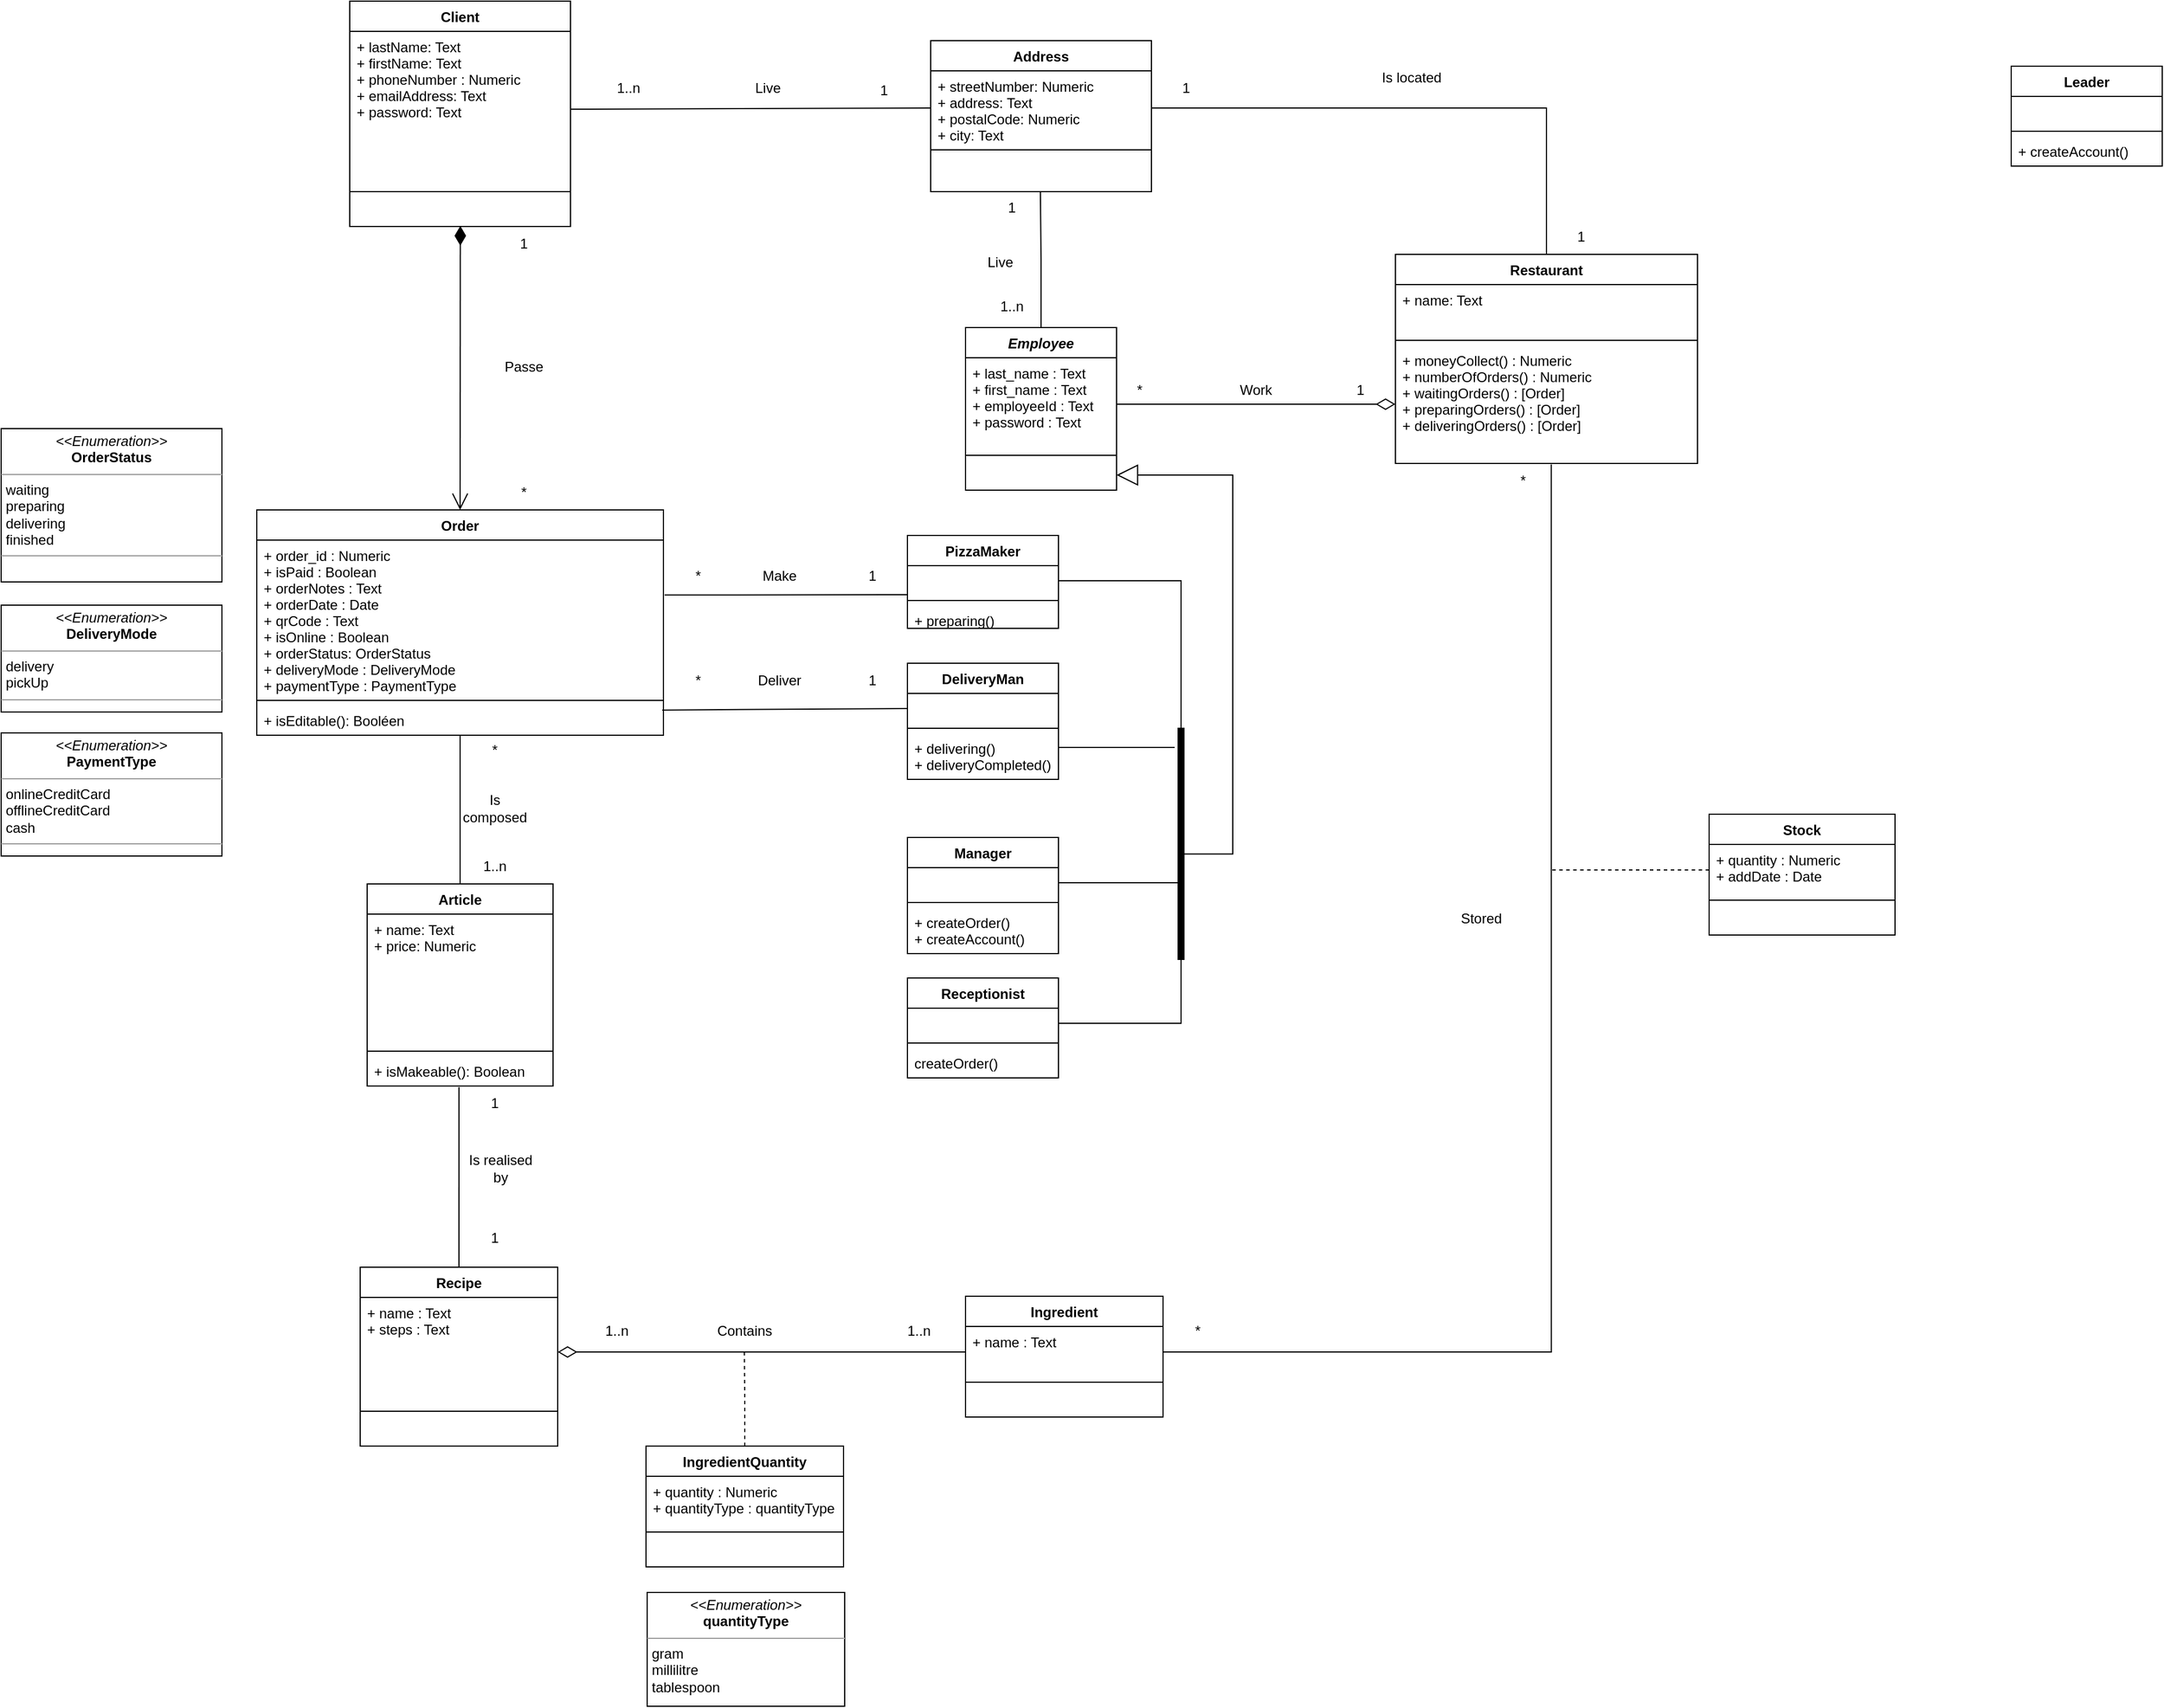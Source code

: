 <mxfile version="20.0.1" type="device"><diagram id="C5RBs43oDa-KdzZeNtuy" name="Page-1"><mxGraphModel dx="2581" dy="836" grid="1" gridSize="10" guides="1" tooltips="1" connect="1" arrows="1" fold="1" page="1" pageScale="1" pageWidth="827" pageHeight="1169" math="0" shadow="0"><root><mxCell id="WIyWlLk6GJQsqaUBKTNV-0"/><mxCell id="WIyWlLk6GJQsqaUBKTNV-1" parent="WIyWlLk6GJQsqaUBKTNV-0"/><mxCell id="L6HkiHna0SKkY1BJr_QO-4" value="Client" style="swimlane;fontStyle=1;align=center;verticalAlign=top;childLayout=stackLayout;horizontal=1;startSize=26;horizontalStack=0;resizeParent=1;resizeParentMax=0;resizeLast=0;collapsible=1;marginBottom=0;" parent="WIyWlLk6GJQsqaUBKTNV-1" vertex="1"><mxGeometry x="-500" y="60" width="190" height="194" as="geometry"/></mxCell><mxCell id="L6HkiHna0SKkY1BJr_QO-5" value="+ lastName: Text&#10;+ firstName: Text&#10;+ phoneNumber : Numeric&#10;+ emailAddress: Text&#10;+ password: Text" style="text;strokeColor=none;fillColor=none;align=left;verticalAlign=top;spacingLeft=4;spacingRight=4;overflow=hidden;rotatable=0;points=[[0,0.5],[1,0.5]];portConstraint=eastwest;" parent="L6HkiHna0SKkY1BJr_QO-4" vertex="1"><mxGeometry y="26" width="190" height="134" as="geometry"/></mxCell><mxCell id="L6HkiHna0SKkY1BJr_QO-6" value="" style="line;strokeWidth=1;fillColor=none;align=left;verticalAlign=middle;spacingTop=-1;spacingLeft=3;spacingRight=3;rotatable=0;labelPosition=right;points=[];portConstraint=eastwest;" parent="L6HkiHna0SKkY1BJr_QO-4" vertex="1"><mxGeometry y="160" width="190" height="8" as="geometry"/></mxCell><mxCell id="L6HkiHna0SKkY1BJr_QO-7" value=" " style="text;strokeColor=none;fillColor=none;align=left;verticalAlign=top;spacingLeft=4;spacingRight=4;overflow=hidden;rotatable=0;points=[[0,0.5],[1,0.5]];portConstraint=eastwest;" parent="L6HkiHna0SKkY1BJr_QO-4" vertex="1"><mxGeometry y="168" width="190" height="26" as="geometry"/></mxCell><mxCell id="wjiaZ6hYXHKAFtMjPRDa-133" style="edgeStyle=orthogonalEdgeStyle;rounded=0;jumpSize=6;orthogonalLoop=1;jettySize=auto;html=1;exitX=0.5;exitY=0;exitDx=0;exitDy=0;entryX=0.497;entryY=0.994;entryDx=0;entryDy=0;entryPerimeter=0;endArrow=none;endFill=0;strokeWidth=1;" parent="WIyWlLk6GJQsqaUBKTNV-1" source="L6HkiHna0SKkY1BJr_QO-8" target="wjiaZ6hYXHKAFtMjPRDa-19" edge="1"><mxGeometry relative="1" as="geometry"/></mxCell><mxCell id="L6HkiHna0SKkY1BJr_QO-8" value="Employee" style="swimlane;fontStyle=3;align=center;verticalAlign=top;childLayout=stackLayout;horizontal=1;startSize=26;horizontalStack=0;resizeParent=1;resizeParentMax=0;resizeLast=0;collapsible=1;marginBottom=0;" parent="WIyWlLk6GJQsqaUBKTNV-1" vertex="1"><mxGeometry x="30" y="341" width="130" height="140" as="geometry"><mxRectangle x="340" y="87" width="80" height="26" as="alternateBounds"/></mxGeometry></mxCell><mxCell id="L6HkiHna0SKkY1BJr_QO-9" value="+ last_name : Text&#10;+ first_name : Text&#10;+ employeeId : Text&#10;+ password : Text" style="text;strokeColor=none;fillColor=none;align=left;verticalAlign=top;spacingLeft=4;spacingRight=4;overflow=hidden;rotatable=0;points=[[0,0.5],[1,0.5]];portConstraint=eastwest;" parent="L6HkiHna0SKkY1BJr_QO-8" vertex="1"><mxGeometry y="26" width="130" height="80" as="geometry"/></mxCell><mxCell id="L6HkiHna0SKkY1BJr_QO-10" value="" style="line;strokeWidth=1;fillColor=none;align=left;verticalAlign=middle;spacingTop=-1;spacingLeft=3;spacingRight=3;rotatable=0;labelPosition=right;points=[];portConstraint=eastwest;" parent="L6HkiHna0SKkY1BJr_QO-8" vertex="1"><mxGeometry y="106" width="130" height="8" as="geometry"/></mxCell><mxCell id="L6HkiHna0SKkY1BJr_QO-11" value=" " style="text;strokeColor=none;fillColor=none;align=left;verticalAlign=top;spacingLeft=4;spacingRight=4;overflow=hidden;rotatable=0;points=[[0,0.5],[1,0.5]];portConstraint=eastwest;" parent="L6HkiHna0SKkY1BJr_QO-8" vertex="1"><mxGeometry y="114" width="130" height="26" as="geometry"/></mxCell><mxCell id="L6HkiHna0SKkY1BJr_QO-12" value="Order" style="swimlane;fontStyle=1;align=center;verticalAlign=top;childLayout=stackLayout;horizontal=1;startSize=26;horizontalStack=0;resizeParent=1;resizeParentMax=0;resizeLast=0;collapsible=1;marginBottom=0;" parent="WIyWlLk6GJQsqaUBKTNV-1" vertex="1"><mxGeometry x="-580" y="498" width="350" height="194" as="geometry"/></mxCell><mxCell id="L6HkiHna0SKkY1BJr_QO-13" value="+ order_id : Numeric&#10;+ isPaid : Boolean&#10;+ orderNotes : Text&#10;+ orderDate : Date&#10;+ qrCode : Text&#10;+ isOnline : Boolean&#10;+ orderStatus: OrderStatus&#10;+ deliveryMode : DeliveryMode&#10;+ paymentType : PaymentType" style="text;strokeColor=none;fillColor=none;align=left;verticalAlign=top;spacingLeft=4;spacingRight=4;overflow=hidden;rotatable=0;points=[[0,0.5],[1,0.5]];portConstraint=eastwest;" parent="L6HkiHna0SKkY1BJr_QO-12" vertex="1"><mxGeometry y="26" width="350" height="134" as="geometry"/></mxCell><mxCell id="L6HkiHna0SKkY1BJr_QO-14" value="" style="line;strokeWidth=1;fillColor=none;align=left;verticalAlign=middle;spacingTop=-1;spacingLeft=3;spacingRight=3;rotatable=0;labelPosition=right;points=[];portConstraint=eastwest;" parent="L6HkiHna0SKkY1BJr_QO-12" vertex="1"><mxGeometry y="160" width="350" height="8" as="geometry"/></mxCell><mxCell id="L6HkiHna0SKkY1BJr_QO-15" value="+ isEditable(): Booléen" style="text;strokeColor=none;fillColor=none;align=left;verticalAlign=top;spacingLeft=4;spacingRight=4;overflow=hidden;rotatable=0;points=[[0,0.5],[1,0.5]];portConstraint=eastwest;" parent="L6HkiHna0SKkY1BJr_QO-12" vertex="1"><mxGeometry y="168" width="350" height="26" as="geometry"/></mxCell><mxCell id="L6HkiHna0SKkY1BJr_QO-20" value="Article" style="swimlane;fontStyle=1;align=center;verticalAlign=top;childLayout=stackLayout;horizontal=1;startSize=26;horizontalStack=0;resizeParent=1;resizeParentMax=0;resizeLast=0;collapsible=1;marginBottom=0;" parent="WIyWlLk6GJQsqaUBKTNV-1" vertex="1"><mxGeometry x="-485" y="820" width="160" height="174" as="geometry"/></mxCell><mxCell id="L6HkiHna0SKkY1BJr_QO-21" value="+ name: Text&#10;+ price: Numeric" style="text;strokeColor=none;fillColor=none;align=left;verticalAlign=top;spacingLeft=4;spacingRight=4;overflow=hidden;rotatable=0;points=[[0,0.5],[1,0.5]];portConstraint=eastwest;" parent="L6HkiHna0SKkY1BJr_QO-20" vertex="1"><mxGeometry y="26" width="160" height="114" as="geometry"/></mxCell><mxCell id="L6HkiHna0SKkY1BJr_QO-22" value="" style="line;strokeWidth=1;fillColor=none;align=left;verticalAlign=middle;spacingTop=-1;spacingLeft=3;spacingRight=3;rotatable=0;labelPosition=right;points=[];portConstraint=eastwest;" parent="L6HkiHna0SKkY1BJr_QO-20" vertex="1"><mxGeometry y="140" width="160" height="8" as="geometry"/></mxCell><mxCell id="L6HkiHna0SKkY1BJr_QO-23" value="+ isMakeable(): Boolean" style="text;strokeColor=none;fillColor=none;align=left;verticalAlign=top;spacingLeft=4;spacingRight=4;overflow=hidden;rotatable=0;points=[[0,0.5],[1,0.5]];portConstraint=eastwest;" parent="L6HkiHna0SKkY1BJr_QO-20" vertex="1"><mxGeometry y="148" width="160" height="26" as="geometry"/></mxCell><mxCell id="wjiaZ6hYXHKAFtMjPRDa-124" style="edgeStyle=orthogonalEdgeStyle;rounded=0;jumpSize=6;orthogonalLoop=1;jettySize=auto;html=1;exitX=0.5;exitY=0;exitDx=0;exitDy=0;entryX=1;entryY=0.5;entryDx=0;entryDy=0;endArrow=none;endFill=0;strokeWidth=1;" parent="WIyWlLk6GJQsqaUBKTNV-1" source="L6HkiHna0SKkY1BJr_QO-24" target="wjiaZ6hYXHKAFtMjPRDa-17" edge="1"><mxGeometry relative="1" as="geometry"/></mxCell><mxCell id="L6HkiHna0SKkY1BJr_QO-24" value="Restaurant" style="swimlane;fontStyle=1;align=center;verticalAlign=top;childLayout=stackLayout;horizontal=1;startSize=26;horizontalStack=0;resizeParent=1;resizeParentMax=0;resizeLast=0;collapsible=1;marginBottom=0;" parent="WIyWlLk6GJQsqaUBKTNV-1" vertex="1"><mxGeometry x="400" y="278" width="260" height="180" as="geometry"/></mxCell><mxCell id="L6HkiHna0SKkY1BJr_QO-25" value="+ name: Text" style="text;strokeColor=none;fillColor=none;align=left;verticalAlign=top;spacingLeft=4;spacingRight=4;overflow=hidden;rotatable=0;points=[[0,0.5],[1,0.5]];portConstraint=eastwest;" parent="L6HkiHna0SKkY1BJr_QO-24" vertex="1"><mxGeometry y="26" width="260" height="44" as="geometry"/></mxCell><mxCell id="L6HkiHna0SKkY1BJr_QO-26" value="" style="line;strokeWidth=1;fillColor=none;align=left;verticalAlign=middle;spacingTop=-1;spacingLeft=3;spacingRight=3;rotatable=0;labelPosition=right;points=[];portConstraint=eastwest;" parent="L6HkiHna0SKkY1BJr_QO-24" vertex="1"><mxGeometry y="70" width="260" height="8" as="geometry"/></mxCell><mxCell id="L6HkiHna0SKkY1BJr_QO-27" value="+ moneyCollect() : Numeric&#10;+ numberOfOrders() : Numeric&#10;+ waitingOrders() : [Order]&#10;+ preparingOrders() : [Order]&#10;+ deliveringOrders() : [Order]" style="text;strokeColor=none;fillColor=none;align=left;verticalAlign=top;spacingLeft=4;spacingRight=4;overflow=hidden;rotatable=0;points=[[0,0.5],[1,0.5]];portConstraint=eastwest;" parent="L6HkiHna0SKkY1BJr_QO-24" vertex="1"><mxGeometry y="78" width="260" height="102" as="geometry"/></mxCell><mxCell id="L6HkiHna0SKkY1BJr_QO-32" value="PizzaMaker" style="swimlane;fontStyle=1;align=center;verticalAlign=top;childLayout=stackLayout;horizontal=1;startSize=26;horizontalStack=0;resizeParent=1;resizeParentMax=0;resizeLast=0;collapsible=1;marginBottom=0;" parent="WIyWlLk6GJQsqaUBKTNV-1" vertex="1"><mxGeometry x="-20" y="520" width="130" height="80" as="geometry"/></mxCell><mxCell id="L6HkiHna0SKkY1BJr_QO-33" value=" " style="text;strokeColor=none;fillColor=none;align=left;verticalAlign=top;spacingLeft=4;spacingRight=4;overflow=hidden;rotatable=0;points=[[0,0.5],[1,0.5]];portConstraint=eastwest;" parent="L6HkiHna0SKkY1BJr_QO-32" vertex="1"><mxGeometry y="26" width="130" height="26" as="geometry"/></mxCell><mxCell id="L6HkiHna0SKkY1BJr_QO-34" value="" style="line;strokeWidth=1;fillColor=none;align=left;verticalAlign=middle;spacingTop=-1;spacingLeft=3;spacingRight=3;rotatable=0;labelPosition=right;points=[];portConstraint=eastwest;" parent="L6HkiHna0SKkY1BJr_QO-32" vertex="1"><mxGeometry y="52" width="130" height="8" as="geometry"/></mxCell><mxCell id="L6HkiHna0SKkY1BJr_QO-35" value="+ preparing()" style="text;strokeColor=none;fillColor=none;align=left;verticalAlign=top;spacingLeft=4;spacingRight=4;overflow=hidden;rotatable=0;points=[[0,0.5],[1,0.5]];portConstraint=eastwest;" parent="L6HkiHna0SKkY1BJr_QO-32" vertex="1"><mxGeometry y="60" width="130" height="20" as="geometry"/></mxCell><mxCell id="L6HkiHna0SKkY1BJr_QO-36" value="Receptionist" style="swimlane;fontStyle=1;align=center;verticalAlign=top;childLayout=stackLayout;horizontal=1;startSize=26;horizontalStack=0;resizeParent=1;resizeParentMax=0;resizeLast=0;collapsible=1;marginBottom=0;" parent="WIyWlLk6GJQsqaUBKTNV-1" vertex="1"><mxGeometry x="-20" y="901" width="130" height="86" as="geometry"/></mxCell><mxCell id="L6HkiHna0SKkY1BJr_QO-37" value=" " style="text;strokeColor=none;fillColor=none;align=left;verticalAlign=top;spacingLeft=4;spacingRight=4;overflow=hidden;rotatable=0;points=[[0,0.5],[1,0.5]];portConstraint=eastwest;" parent="L6HkiHna0SKkY1BJr_QO-36" vertex="1"><mxGeometry y="26" width="130" height="26" as="geometry"/></mxCell><mxCell id="L6HkiHna0SKkY1BJr_QO-38" value="" style="line;strokeWidth=1;fillColor=none;align=left;verticalAlign=middle;spacingTop=-1;spacingLeft=3;spacingRight=3;rotatable=0;labelPosition=right;points=[];portConstraint=eastwest;" parent="L6HkiHna0SKkY1BJr_QO-36" vertex="1"><mxGeometry y="52" width="130" height="8" as="geometry"/></mxCell><mxCell id="L6HkiHna0SKkY1BJr_QO-39" value="createOrder()" style="text;strokeColor=none;fillColor=none;align=left;verticalAlign=top;spacingLeft=4;spacingRight=4;overflow=hidden;rotatable=0;points=[[0,0.5],[1,0.5]];portConstraint=eastwest;" parent="L6HkiHna0SKkY1BJr_QO-36" vertex="1"><mxGeometry y="60" width="130" height="26" as="geometry"/></mxCell><mxCell id="L6HkiHna0SKkY1BJr_QO-40" value="DeliveryMan" style="swimlane;fontStyle=1;align=center;verticalAlign=top;childLayout=stackLayout;horizontal=1;startSize=26;horizontalStack=0;resizeParent=1;resizeParentMax=0;resizeLast=0;collapsible=1;marginBottom=0;" parent="WIyWlLk6GJQsqaUBKTNV-1" vertex="1"><mxGeometry x="-20" y="630" width="130" height="100" as="geometry"/></mxCell><mxCell id="L6HkiHna0SKkY1BJr_QO-41" value=" " style="text;strokeColor=none;fillColor=none;align=left;verticalAlign=top;spacingLeft=4;spacingRight=4;overflow=hidden;rotatable=0;points=[[0,0.5],[1,0.5]];portConstraint=eastwest;" parent="L6HkiHna0SKkY1BJr_QO-40" vertex="1"><mxGeometry y="26" width="130" height="26" as="geometry"/></mxCell><mxCell id="L6HkiHna0SKkY1BJr_QO-42" value="" style="line;strokeWidth=1;fillColor=none;align=left;verticalAlign=middle;spacingTop=-1;spacingLeft=3;spacingRight=3;rotatable=0;labelPosition=right;points=[];portConstraint=eastwest;" parent="L6HkiHna0SKkY1BJr_QO-40" vertex="1"><mxGeometry y="52" width="130" height="8" as="geometry"/></mxCell><mxCell id="L6HkiHna0SKkY1BJr_QO-43" value="+ delivering()&#10;+ deliveryCompleted()" style="text;strokeColor=none;fillColor=none;align=left;verticalAlign=top;spacingLeft=4;spacingRight=4;overflow=hidden;rotatable=0;points=[[0,0.5],[1,0.5]];portConstraint=eastwest;" parent="L6HkiHna0SKkY1BJr_QO-40" vertex="1"><mxGeometry y="60" width="130" height="40" as="geometry"/></mxCell><mxCell id="L6HkiHna0SKkY1BJr_QO-44" value="Manager" style="swimlane;fontStyle=1;align=center;verticalAlign=top;childLayout=stackLayout;horizontal=1;startSize=26;horizontalStack=0;resizeParent=1;resizeParentMax=0;resizeLast=0;collapsible=1;marginBottom=0;" parent="WIyWlLk6GJQsqaUBKTNV-1" vertex="1"><mxGeometry x="-20" y="780" width="130" height="100" as="geometry"/></mxCell><mxCell id="L6HkiHna0SKkY1BJr_QO-45" value=" " style="text;strokeColor=none;fillColor=none;align=left;verticalAlign=top;spacingLeft=4;spacingRight=4;overflow=hidden;rotatable=0;points=[[0,0.5],[1,0.5]];portConstraint=eastwest;" parent="L6HkiHna0SKkY1BJr_QO-44" vertex="1"><mxGeometry y="26" width="130" height="26" as="geometry"/></mxCell><mxCell id="L6HkiHna0SKkY1BJr_QO-46" value="" style="line;strokeWidth=1;fillColor=none;align=left;verticalAlign=middle;spacingTop=-1;spacingLeft=3;spacingRight=3;rotatable=0;labelPosition=right;points=[];portConstraint=eastwest;" parent="L6HkiHna0SKkY1BJr_QO-44" vertex="1"><mxGeometry y="52" width="130" height="8" as="geometry"/></mxCell><mxCell id="L6HkiHna0SKkY1BJr_QO-47" value="+ createOrder()&#10;+ createAccount()" style="text;strokeColor=none;fillColor=none;align=left;verticalAlign=top;spacingLeft=4;spacingRight=4;overflow=hidden;rotatable=0;points=[[0,0.5],[1,0.5]];portConstraint=eastwest;" parent="L6HkiHna0SKkY1BJr_QO-44" vertex="1"><mxGeometry y="60" width="130" height="40" as="geometry"/></mxCell><mxCell id="wjiaZ6hYXHKAFtMjPRDa-65" style="edgeStyle=orthogonalEdgeStyle;rounded=0;orthogonalLoop=1;jettySize=auto;html=1;exitX=0.5;exitY=0;exitDx=0;exitDy=0;entryX=0.494;entryY=1.038;entryDx=0;entryDy=0;entryPerimeter=0;endArrow=none;endFill=0;" parent="WIyWlLk6GJQsqaUBKTNV-1" source="wjiaZ6hYXHKAFtMjPRDa-12" target="L6HkiHna0SKkY1BJr_QO-23" edge="1"><mxGeometry relative="1" as="geometry"/></mxCell><mxCell id="wjiaZ6hYXHKAFtMjPRDa-12" value="Recipe" style="swimlane;fontStyle=1;align=center;verticalAlign=top;childLayout=stackLayout;horizontal=1;startSize=26;horizontalStack=0;resizeParent=1;resizeParentMax=0;resizeLast=0;collapsible=1;marginBottom=0;" parent="WIyWlLk6GJQsqaUBKTNV-1" vertex="1"><mxGeometry x="-491" y="1150" width="170" height="154" as="geometry"/></mxCell><mxCell id="wjiaZ6hYXHKAFtMjPRDa-13" value="+ name : Text&#10;+ steps : Text" style="text;strokeColor=none;fillColor=none;align=left;verticalAlign=top;spacingLeft=4;spacingRight=4;overflow=hidden;rotatable=0;points=[[0,0.5],[1,0.5]];portConstraint=eastwest;" parent="wjiaZ6hYXHKAFtMjPRDa-12" vertex="1"><mxGeometry y="26" width="170" height="94" as="geometry"/></mxCell><mxCell id="wjiaZ6hYXHKAFtMjPRDa-14" value="" style="line;strokeWidth=1;fillColor=none;align=left;verticalAlign=middle;spacingTop=-1;spacingLeft=3;spacingRight=3;rotatable=0;labelPosition=right;points=[];portConstraint=eastwest;" parent="wjiaZ6hYXHKAFtMjPRDa-12" vertex="1"><mxGeometry y="120" width="170" height="8" as="geometry"/></mxCell><mxCell id="wjiaZ6hYXHKAFtMjPRDa-15" value=" " style="text;strokeColor=none;fillColor=none;align=left;verticalAlign=top;spacingLeft=4;spacingRight=4;overflow=hidden;rotatable=0;points=[[0,0.5],[1,0.5]];portConstraint=eastwest;" parent="wjiaZ6hYXHKAFtMjPRDa-12" vertex="1"><mxGeometry y="128" width="170" height="26" as="geometry"/></mxCell><mxCell id="wjiaZ6hYXHKAFtMjPRDa-16" value="Address" style="swimlane;fontStyle=1;align=center;verticalAlign=top;childLayout=stackLayout;horizontal=1;startSize=26;horizontalStack=0;resizeParent=1;resizeParentMax=0;resizeLast=0;collapsible=1;marginBottom=0;" parent="WIyWlLk6GJQsqaUBKTNV-1" vertex="1"><mxGeometry y="94" width="190" height="130" as="geometry"/></mxCell><mxCell id="wjiaZ6hYXHKAFtMjPRDa-17" value="+ streetNumber: Numeric&#10;+ address: Text&#10;+ postalCode: Numeric&#10;+ city: Text" style="text;strokeColor=none;fillColor=none;align=left;verticalAlign=top;spacingLeft=4;spacingRight=4;overflow=hidden;rotatable=0;points=[[0,0.5],[1,0.5]];portConstraint=eastwest;" parent="wjiaZ6hYXHKAFtMjPRDa-16" vertex="1"><mxGeometry y="26" width="190" height="64" as="geometry"/></mxCell><mxCell id="wjiaZ6hYXHKAFtMjPRDa-18" value="" style="line;strokeWidth=1;fillColor=none;align=left;verticalAlign=middle;spacingTop=-1;spacingLeft=3;spacingRight=3;rotatable=0;labelPosition=right;points=[];portConstraint=eastwest;" parent="wjiaZ6hYXHKAFtMjPRDa-16" vertex="1"><mxGeometry y="90" width="190" height="8" as="geometry"/></mxCell><mxCell id="wjiaZ6hYXHKAFtMjPRDa-19" value=" " style="text;strokeColor=none;fillColor=none;align=left;verticalAlign=top;spacingLeft=4;spacingRight=4;overflow=hidden;rotatable=0;points=[[0,0.5],[1,0.5]];portConstraint=eastwest;" parent="wjiaZ6hYXHKAFtMjPRDa-16" vertex="1"><mxGeometry y="98" width="190" height="32" as="geometry"/></mxCell><mxCell id="wjiaZ6hYXHKAFtMjPRDa-21" value="" style="endArrow=none;html=1;rounded=0;entryX=1;entryY=0.5;entryDx=0;entryDy=0;exitX=0;exitY=0.5;exitDx=0;exitDy=0;" parent="WIyWlLk6GJQsqaUBKTNV-1" source="wjiaZ6hYXHKAFtMjPRDa-17" target="L6HkiHna0SKkY1BJr_QO-5" edge="1"><mxGeometry width="50" height="50" relative="1" as="geometry"><mxPoint x="240" y="360" as="sourcePoint"/><mxPoint x="290" y="310" as="targetPoint"/></mxGeometry></mxCell><mxCell id="wjiaZ6hYXHKAFtMjPRDa-27" value="Is located" style="text;html=1;strokeColor=none;fillColor=none;align=center;verticalAlign=middle;whiteSpace=wrap;rounded=0;" parent="WIyWlLk6GJQsqaUBKTNV-1" vertex="1"><mxGeometry x="384" y="111" width="60" height="30" as="geometry"/></mxCell><mxCell id="wjiaZ6hYXHKAFtMjPRDa-28" value="1" style="text;html=1;strokeColor=none;fillColor=none;align=center;verticalAlign=middle;whiteSpace=wrap;rounded=0;" parent="WIyWlLk6GJQsqaUBKTNV-1" vertex="1"><mxGeometry x="530" y="248" width="60" height="30" as="geometry"/></mxCell><mxCell id="wjiaZ6hYXHKAFtMjPRDa-29" value="1" style="text;html=1;strokeColor=none;fillColor=none;align=center;verticalAlign=middle;whiteSpace=wrap;rounded=0;" parent="WIyWlLk6GJQsqaUBKTNV-1" vertex="1"><mxGeometry x="40" y="222.5" width="60" height="30" as="geometry"/></mxCell><mxCell id="wjiaZ6hYXHKAFtMjPRDa-30" value="Live" style="text;html=1;strokeColor=none;fillColor=none;align=center;verticalAlign=middle;whiteSpace=wrap;rounded=0;" parent="WIyWlLk6GJQsqaUBKTNV-1" vertex="1"><mxGeometry x="-170" y="120" width="60" height="30" as="geometry"/></mxCell><mxCell id="wjiaZ6hYXHKAFtMjPRDa-31" value="1..n" style="text;html=1;strokeColor=none;fillColor=none;align=center;verticalAlign=middle;whiteSpace=wrap;rounded=0;" parent="WIyWlLk6GJQsqaUBKTNV-1" vertex="1"><mxGeometry x="-290" y="120" width="60" height="30" as="geometry"/></mxCell><mxCell id="wjiaZ6hYXHKAFtMjPRDa-32" value="1" style="text;html=1;strokeColor=none;fillColor=none;align=center;verticalAlign=middle;whiteSpace=wrap;rounded=0;" parent="WIyWlLk6GJQsqaUBKTNV-1" vertex="1"><mxGeometry x="-70" y="122" width="60" height="30" as="geometry"/></mxCell><mxCell id="wjiaZ6hYXHKAFtMjPRDa-33" value="1..n" style="text;html=1;strokeColor=none;fillColor=none;align=center;verticalAlign=middle;whiteSpace=wrap;rounded=0;" parent="WIyWlLk6GJQsqaUBKTNV-1" vertex="1"><mxGeometry x="40" y="307.5" width="60" height="30" as="geometry"/></mxCell><mxCell id="wjiaZ6hYXHKAFtMjPRDa-34" value="Live" style="text;html=1;strokeColor=none;fillColor=none;align=center;verticalAlign=middle;whiteSpace=wrap;rounded=0;" parent="WIyWlLk6GJQsqaUBKTNV-1" vertex="1"><mxGeometry x="30" y="270" width="60" height="30" as="geometry"/></mxCell><mxCell id="wjiaZ6hYXHKAFtMjPRDa-52" value="Passe" style="text;html=1;strokeColor=none;fillColor=none;align=center;verticalAlign=middle;whiteSpace=wrap;rounded=0;" parent="WIyWlLk6GJQsqaUBKTNV-1" vertex="1"><mxGeometry x="-380" y="360" width="60" height="30" as="geometry"/></mxCell><mxCell id="wjiaZ6hYXHKAFtMjPRDa-53" value="1" style="text;html=1;strokeColor=none;fillColor=none;align=center;verticalAlign=middle;whiteSpace=wrap;rounded=0;" parent="WIyWlLk6GJQsqaUBKTNV-1" vertex="1"><mxGeometry x="-380" y="254" width="60" height="30" as="geometry"/></mxCell><mxCell id="wjiaZ6hYXHKAFtMjPRDa-54" value="*" style="text;html=1;strokeColor=none;fillColor=none;align=center;verticalAlign=middle;whiteSpace=wrap;rounded=0;" parent="WIyWlLk6GJQsqaUBKTNV-1" vertex="1"><mxGeometry x="-380" y="468" width="60" height="30" as="geometry"/></mxCell><mxCell id="wjiaZ6hYXHKAFtMjPRDa-67" value="Is realised by" style="text;html=1;strokeColor=none;fillColor=none;align=center;verticalAlign=middle;whiteSpace=wrap;rounded=0;" parent="WIyWlLk6GJQsqaUBKTNV-1" vertex="1"><mxGeometry x="-400" y="1050" width="60" height="30" as="geometry"/></mxCell><mxCell id="wjiaZ6hYXHKAFtMjPRDa-68" value="1" style="text;html=1;strokeColor=none;fillColor=none;align=center;verticalAlign=middle;whiteSpace=wrap;rounded=0;" parent="WIyWlLk6GJQsqaUBKTNV-1" vertex="1"><mxGeometry x="-405" y="1110" width="60" height="30" as="geometry"/></mxCell><mxCell id="wjiaZ6hYXHKAFtMjPRDa-69" value="1" style="text;html=1;strokeColor=none;fillColor=none;align=center;verticalAlign=middle;whiteSpace=wrap;rounded=0;" parent="WIyWlLk6GJQsqaUBKTNV-1" vertex="1"><mxGeometry x="-405" y="994" width="60" height="30" as="geometry"/></mxCell><mxCell id="wjiaZ6hYXHKAFtMjPRDa-73" value="Is composed" style="text;html=1;strokeColor=none;fillColor=none;align=center;verticalAlign=middle;whiteSpace=wrap;rounded=0;" parent="WIyWlLk6GJQsqaUBKTNV-1" vertex="1"><mxGeometry x="-405" y="740" width="60" height="30" as="geometry"/></mxCell><mxCell id="wjiaZ6hYXHKAFtMjPRDa-74" value="1..n" style="text;html=1;strokeColor=none;fillColor=none;align=center;verticalAlign=middle;whiteSpace=wrap;rounded=0;" parent="WIyWlLk6GJQsqaUBKTNV-1" vertex="1"><mxGeometry x="-405" y="790" width="60" height="30" as="geometry"/></mxCell><mxCell id="wjiaZ6hYXHKAFtMjPRDa-75" value="*" style="text;html=1;strokeColor=none;fillColor=none;align=center;verticalAlign=middle;whiteSpace=wrap;rounded=0;" parent="WIyWlLk6GJQsqaUBKTNV-1" vertex="1"><mxGeometry x="-405" y="690" width="60" height="30" as="geometry"/></mxCell><mxCell id="wjiaZ6hYXHKAFtMjPRDa-76" value="" style="endArrow=open;html=1;endSize=12;startArrow=diamondThin;startSize=14;startFill=1;align=left;verticalAlign=bottom;rounded=0;exitX=0.501;exitY=0.982;exitDx=0;exitDy=0;exitPerimeter=0;entryX=0.5;entryY=0;entryDx=0;entryDy=0;jumpSize=6;strokeWidth=1;" parent="WIyWlLk6GJQsqaUBKTNV-1" source="L6HkiHna0SKkY1BJr_QO-7" target="L6HkiHna0SKkY1BJr_QO-12" edge="1"><mxGeometry x="-1" y="3" relative="1" as="geometry"><mxPoint x="-300" y="330" as="sourcePoint"/><mxPoint x="-400" y="480" as="targetPoint"/></mxGeometry></mxCell><mxCell id="wjiaZ6hYXHKAFtMjPRDa-77" value="" style="endArrow=none;html=1;endSize=12;startArrow=none;startSize=14;startFill=0;edgeStyle=orthogonalEdgeStyle;align=left;verticalAlign=bottom;rounded=0;strokeWidth=1;jumpSize=6;exitX=0.5;exitY=0;exitDx=0;exitDy=0;entryX=0.5;entryY=1;entryDx=0;entryDy=0;endFill=0;" parent="WIyWlLk6GJQsqaUBKTNV-1" source="L6HkiHna0SKkY1BJr_QO-20" target="L6HkiHna0SKkY1BJr_QO-12" edge="1"><mxGeometry x="-1" y="3" relative="1" as="geometry"><mxPoint x="-290" y="720" as="sourcePoint"/><mxPoint x="-190" y="720" as="targetPoint"/></mxGeometry></mxCell><mxCell id="wjiaZ6hYXHKAFtMjPRDa-79" value="Ingredient" style="swimlane;fontStyle=1;align=center;verticalAlign=top;childLayout=stackLayout;horizontal=1;startSize=26;horizontalStack=0;resizeParent=1;resizeParentMax=0;resizeLast=0;collapsible=1;marginBottom=0;" parent="WIyWlLk6GJQsqaUBKTNV-1" vertex="1"><mxGeometry x="30" y="1175" width="170" height="104" as="geometry"/></mxCell><mxCell id="wjiaZ6hYXHKAFtMjPRDa-80" value="+ name : Text" style="text;strokeColor=none;fillColor=none;align=left;verticalAlign=top;spacingLeft=4;spacingRight=4;overflow=hidden;rotatable=0;points=[[0,0.5],[1,0.5]];portConstraint=eastwest;" parent="wjiaZ6hYXHKAFtMjPRDa-79" vertex="1"><mxGeometry y="26" width="170" height="44" as="geometry"/></mxCell><mxCell id="wjiaZ6hYXHKAFtMjPRDa-81" value="" style="line;strokeWidth=1;fillColor=none;align=left;verticalAlign=middle;spacingTop=-1;spacingLeft=3;spacingRight=3;rotatable=0;labelPosition=right;points=[];portConstraint=eastwest;" parent="wjiaZ6hYXHKAFtMjPRDa-79" vertex="1"><mxGeometry y="70" width="170" height="8" as="geometry"/></mxCell><mxCell id="wjiaZ6hYXHKAFtMjPRDa-82" value=" " style="text;strokeColor=none;fillColor=none;align=left;verticalAlign=top;spacingLeft=4;spacingRight=4;overflow=hidden;rotatable=0;points=[[0,0.5],[1,0.5]];portConstraint=eastwest;" parent="wjiaZ6hYXHKAFtMjPRDa-79" vertex="1"><mxGeometry y="78" width="170" height="26" as="geometry"/></mxCell><mxCell id="wjiaZ6hYXHKAFtMjPRDa-87" value="Contains" style="text;html=1;strokeColor=none;fillColor=none;align=center;verticalAlign=middle;whiteSpace=wrap;rounded=0;" parent="WIyWlLk6GJQsqaUBKTNV-1" vertex="1"><mxGeometry x="-190" y="1190" width="60" height="30" as="geometry"/></mxCell><mxCell id="wjiaZ6hYXHKAFtMjPRDa-88" value="1..n" style="text;html=1;strokeColor=none;fillColor=none;align=center;verticalAlign=middle;whiteSpace=wrap;rounded=0;" parent="WIyWlLk6GJQsqaUBKTNV-1" vertex="1"><mxGeometry x="-40" y="1190" width="60" height="30" as="geometry"/></mxCell><mxCell id="wjiaZ6hYXHKAFtMjPRDa-89" value="1..n" style="text;html=1;strokeColor=none;fillColor=none;align=center;verticalAlign=middle;whiteSpace=wrap;rounded=0;" parent="WIyWlLk6GJQsqaUBKTNV-1" vertex="1"><mxGeometry x="-300" y="1190" width="60" height="30" as="geometry"/></mxCell><mxCell id="wjiaZ6hYXHKAFtMjPRDa-109" value="" style="shape=line;html=1;strokeWidth=6;strokeColor=#000000;direction=north;" parent="WIyWlLk6GJQsqaUBKTNV-1" vertex="1"><mxGeometry x="200" y="685.5" width="31" height="200" as="geometry"/></mxCell><mxCell id="wjiaZ6hYXHKAFtMjPRDa-123" style="edgeStyle=orthogonalEdgeStyle;rounded=0;jumpSize=6;orthogonalLoop=1;jettySize=auto;html=1;exitX=1;exitY=0.5;exitDx=0;exitDy=0;entryX=0.516;entryY=1.008;entryDx=0;entryDy=0;endArrow=none;endFill=0;strokeWidth=1;entryPerimeter=0;" parent="WIyWlLk6GJQsqaUBKTNV-1" source="wjiaZ6hYXHKAFtMjPRDa-80" target="L6HkiHna0SKkY1BJr_QO-27" edge="1"><mxGeometry relative="1" as="geometry"><mxPoint x="452" y="1223" as="targetPoint"/></mxGeometry></mxCell><mxCell id="wjiaZ6hYXHKAFtMjPRDa-128" value="" style="endArrow=block;endSize=16;endFill=0;html=1;rounded=0;strokeWidth=1;jumpSize=6;exitX=0.456;exitY=0.524;exitDx=0;exitDy=0;exitPerimeter=0;edgeStyle=orthogonalEdgeStyle;entryX=1;entryY=0.5;entryDx=0;entryDy=0;" parent="WIyWlLk6GJQsqaUBKTNV-1" source="wjiaZ6hYXHKAFtMjPRDa-109" target="L6HkiHna0SKkY1BJr_QO-11" edge="1"><mxGeometry width="160" relative="1" as="geometry"><mxPoint x="270.0" y="468.0" as="sourcePoint"/><mxPoint x="180" y="400" as="targetPoint"/><Array as="points"><mxPoint x="260" y="794"/><mxPoint x="260" y="468"/></Array></mxGeometry></mxCell><mxCell id="wjiaZ6hYXHKAFtMjPRDa-134" style="edgeStyle=orthogonalEdgeStyle;rounded=0;jumpSize=6;orthogonalLoop=1;jettySize=auto;html=1;exitX=1;exitY=0.5;exitDx=0;exitDy=0;entryX=0.75;entryY=0.5;entryDx=0;entryDy=0;entryPerimeter=0;endArrow=none;endFill=0;strokeWidth=1;" parent="WIyWlLk6GJQsqaUBKTNV-1" source="L6HkiHna0SKkY1BJr_QO-33" target="wjiaZ6hYXHKAFtMjPRDa-109" edge="1"><mxGeometry relative="1" as="geometry"/></mxCell><mxCell id="wjiaZ6hYXHKAFtMjPRDa-137" style="edgeStyle=orthogonalEdgeStyle;rounded=0;jumpSize=6;orthogonalLoop=1;jettySize=auto;html=1;exitX=1;exitY=0.5;exitDx=0;exitDy=0;entryX=0;entryY=0.5;entryDx=0;entryDy=0;entryPerimeter=0;endArrow=none;endFill=0;strokeWidth=1;" parent="WIyWlLk6GJQsqaUBKTNV-1" source="L6HkiHna0SKkY1BJr_QO-37" target="wjiaZ6hYXHKAFtMjPRDa-109" edge="1"><mxGeometry relative="1" as="geometry"/></mxCell><mxCell id="wjiaZ6hYXHKAFtMjPRDa-140" style="edgeStyle=orthogonalEdgeStyle;rounded=0;jumpSize=6;orthogonalLoop=1;jettySize=auto;html=1;exitX=1;exitY=0.5;exitDx=0;exitDy=0;entryX=0.086;entryY=0.486;entryDx=0;entryDy=0;entryPerimeter=0;endArrow=none;endFill=0;strokeWidth=1;" parent="WIyWlLk6GJQsqaUBKTNV-1" source="L6HkiHna0SKkY1BJr_QO-45" target="wjiaZ6hYXHKAFtMjPRDa-109" edge="1"><mxGeometry relative="1" as="geometry"><Array as="points"><mxPoint x="215" y="819"/></Array></mxGeometry></mxCell><mxCell id="wjiaZ6hYXHKAFtMjPRDa-142" style="edgeStyle=orthogonalEdgeStyle;rounded=0;jumpSize=6;orthogonalLoop=1;jettySize=auto;html=1;exitX=1;exitY=0.5;exitDx=0;exitDy=0;endArrow=none;endFill=0;strokeWidth=1;" parent="WIyWlLk6GJQsqaUBKTNV-1" source="L6HkiHna0SKkY1BJr_QO-43" edge="1"><mxGeometry relative="1" as="geometry"><mxPoint x="210" y="702.471" as="targetPoint"/><Array as="points"><mxPoint x="110" y="702"/></Array></mxGeometry></mxCell><mxCell id="0aHXeG6EL-YgBHQtPfnZ-0" value="1" style="text;html=1;strokeColor=none;fillColor=none;align=center;verticalAlign=middle;whiteSpace=wrap;rounded=0;" parent="WIyWlLk6GJQsqaUBKTNV-1" vertex="1"><mxGeometry x="190" y="120" width="60" height="30" as="geometry"/></mxCell><mxCell id="0aHXeG6EL-YgBHQtPfnZ-5" style="edgeStyle=none;rounded=0;orthogonalLoop=1;jettySize=auto;html=1;exitX=1.003;exitY=0.353;exitDx=0;exitDy=0;entryX=0;entryY=0.962;entryDx=0;entryDy=0;entryPerimeter=0;endArrow=none;endFill=0;exitPerimeter=0;" parent="WIyWlLk6GJQsqaUBKTNV-1" source="L6HkiHna0SKkY1BJr_QO-13" target="L6HkiHna0SKkY1BJr_QO-33" edge="1"><mxGeometry relative="1" as="geometry"/></mxCell><mxCell id="0aHXeG6EL-YgBHQtPfnZ-6" value="Make" style="text;html=1;strokeColor=none;fillColor=none;align=center;verticalAlign=middle;whiteSpace=wrap;rounded=0;" parent="WIyWlLk6GJQsqaUBKTNV-1" vertex="1"><mxGeometry x="-160" y="540" width="60" height="30" as="geometry"/></mxCell><mxCell id="0aHXeG6EL-YgBHQtPfnZ-7" value="*" style="text;html=1;strokeColor=none;fillColor=none;align=center;verticalAlign=middle;whiteSpace=wrap;rounded=0;" parent="WIyWlLk6GJQsqaUBKTNV-1" vertex="1"><mxGeometry x="-230" y="540" width="60" height="30" as="geometry"/></mxCell><mxCell id="0aHXeG6EL-YgBHQtPfnZ-8" value="1" style="text;html=1;strokeColor=none;fillColor=none;align=center;verticalAlign=middle;whiteSpace=wrap;rounded=0;" parent="WIyWlLk6GJQsqaUBKTNV-1" vertex="1"><mxGeometry x="-80" y="540" width="60" height="30" as="geometry"/></mxCell><mxCell id="0aHXeG6EL-YgBHQtPfnZ-9" style="edgeStyle=none;rounded=0;orthogonalLoop=1;jettySize=auto;html=1;exitX=0;exitY=0.5;exitDx=0;exitDy=0;entryX=0.997;entryY=0.166;entryDx=0;entryDy=0;endArrow=none;endFill=0;entryPerimeter=0;" parent="WIyWlLk6GJQsqaUBKTNV-1" source="L6HkiHna0SKkY1BJr_QO-41" target="L6HkiHna0SKkY1BJr_QO-15" edge="1"><mxGeometry relative="1" as="geometry"/></mxCell><mxCell id="0aHXeG6EL-YgBHQtPfnZ-10" value="Deliver" style="text;html=1;strokeColor=none;fillColor=none;align=center;verticalAlign=middle;whiteSpace=wrap;rounded=0;" parent="WIyWlLk6GJQsqaUBKTNV-1" vertex="1"><mxGeometry x="-160" y="630" width="60" height="30" as="geometry"/></mxCell><mxCell id="0aHXeG6EL-YgBHQtPfnZ-11" value="*" style="text;html=1;strokeColor=none;fillColor=none;align=center;verticalAlign=middle;whiteSpace=wrap;rounded=0;" parent="WIyWlLk6GJQsqaUBKTNV-1" vertex="1"><mxGeometry x="-230" y="630" width="60" height="30" as="geometry"/></mxCell><mxCell id="0aHXeG6EL-YgBHQtPfnZ-12" value="1" style="text;html=1;strokeColor=none;fillColor=none;align=center;verticalAlign=middle;whiteSpace=wrap;rounded=0;" parent="WIyWlLk6GJQsqaUBKTNV-1" vertex="1"><mxGeometry x="-80" y="630" width="60" height="30" as="geometry"/></mxCell><mxCell id="0aHXeG6EL-YgBHQtPfnZ-21" value="" style="endArrow=none;html=1;endSize=12;startArrow=diamondThin;startSize=14;startFill=0;edgeStyle=orthogonalEdgeStyle;align=left;verticalAlign=bottom;rounded=0;exitX=1;exitY=0.5;exitDx=0;exitDy=0;entryX=0;entryY=0.5;entryDx=0;entryDy=0;endFill=0;" parent="WIyWlLk6GJQsqaUBKTNV-1" source="wjiaZ6hYXHKAFtMjPRDa-13" target="wjiaZ6hYXHKAFtMjPRDa-80" edge="1"><mxGeometry x="-1" y="3" relative="1" as="geometry"><mxPoint x="-220" y="1275" as="sourcePoint"/><mxPoint x="-60" y="1275" as="targetPoint"/></mxGeometry></mxCell><mxCell id="wfCe67tkfpbwbDotmeJl-4" value="Stock" style="swimlane;fontStyle=1;align=center;verticalAlign=top;childLayout=stackLayout;horizontal=1;startSize=26;horizontalStack=0;resizeParent=1;resizeParentMax=0;resizeLast=0;collapsible=1;marginBottom=0;" parent="WIyWlLk6GJQsqaUBKTNV-1" vertex="1"><mxGeometry x="670" y="760" width="160" height="104" as="geometry"/></mxCell><mxCell id="wfCe67tkfpbwbDotmeJl-5" value="+ quantity : Numeric&#10;+ addDate : Date" style="text;strokeColor=none;fillColor=none;align=left;verticalAlign=top;spacingLeft=4;spacingRight=4;overflow=hidden;rotatable=0;points=[[0,0.5],[1,0.5]];portConstraint=eastwest;" parent="wfCe67tkfpbwbDotmeJl-4" vertex="1"><mxGeometry y="26" width="160" height="44" as="geometry"/></mxCell><mxCell id="wfCe67tkfpbwbDotmeJl-6" value="" style="line;strokeWidth=1;fillColor=none;align=left;verticalAlign=middle;spacingTop=-1;spacingLeft=3;spacingRight=3;rotatable=0;labelPosition=right;points=[];portConstraint=eastwest;" parent="wfCe67tkfpbwbDotmeJl-4" vertex="1"><mxGeometry y="70" width="160" height="8" as="geometry"/></mxCell><mxCell id="wfCe67tkfpbwbDotmeJl-7" value=" " style="text;strokeColor=none;fillColor=none;align=left;verticalAlign=top;spacingLeft=4;spacingRight=4;overflow=hidden;rotatable=0;points=[[0,0.5],[1,0.5]];portConstraint=eastwest;" parent="wfCe67tkfpbwbDotmeJl-4" vertex="1"><mxGeometry y="78" width="160" height="26" as="geometry"/></mxCell><mxCell id="wfCe67tkfpbwbDotmeJl-8" value="Stored" style="text;html=1;strokeColor=none;fillColor=none;align=center;verticalAlign=middle;whiteSpace=wrap;rounded=0;" parent="WIyWlLk6GJQsqaUBKTNV-1" vertex="1"><mxGeometry x="444" y="835" width="60" height="30" as="geometry"/></mxCell><mxCell id="wfCe67tkfpbwbDotmeJl-9" value="*" style="text;html=1;strokeColor=none;fillColor=none;align=center;verticalAlign=middle;whiteSpace=wrap;rounded=0;" parent="WIyWlLk6GJQsqaUBKTNV-1" vertex="1"><mxGeometry x="480" y="458" width="60" height="30" as="geometry"/></mxCell><mxCell id="wfCe67tkfpbwbDotmeJl-10" value="*" style="text;html=1;strokeColor=none;fillColor=none;align=center;verticalAlign=middle;whiteSpace=wrap;rounded=0;" parent="WIyWlLk6GJQsqaUBKTNV-1" vertex="1"><mxGeometry x="200" y="1190" width="60" height="30" as="geometry"/></mxCell><mxCell id="wfCe67tkfpbwbDotmeJl-11" style="edgeStyle=orthogonalEdgeStyle;rounded=0;jumpSize=6;orthogonalLoop=1;jettySize=auto;html=1;exitX=0;exitY=0.5;exitDx=0;exitDy=0;endArrow=none;endFill=0;strokeWidth=1;dashed=1;" parent="WIyWlLk6GJQsqaUBKTNV-1" source="wfCe67tkfpbwbDotmeJl-5" edge="1"><mxGeometry relative="1" as="geometry"><mxPoint x="535" y="808" as="targetPoint"/><mxPoint x="665" y="808" as="sourcePoint"/></mxGeometry></mxCell><mxCell id="wfCe67tkfpbwbDotmeJl-23" style="edgeStyle=orthogonalEdgeStyle;rounded=0;jumpSize=6;orthogonalLoop=1;jettySize=auto;html=1;exitX=0.5;exitY=0;exitDx=0;exitDy=0;dashed=1;endArrow=none;endFill=0;strokeWidth=1;" parent="WIyWlLk6GJQsqaUBKTNV-1" source="wfCe67tkfpbwbDotmeJl-18" edge="1"><mxGeometry relative="1" as="geometry"><mxPoint x="-160.368" y="1220" as="targetPoint"/></mxGeometry></mxCell><mxCell id="wfCe67tkfpbwbDotmeJl-18" value="IngredientQuantity" style="swimlane;fontStyle=1;align=center;verticalAlign=top;childLayout=stackLayout;horizontal=1;startSize=26;horizontalStack=0;resizeParent=1;resizeParentMax=0;resizeLast=0;collapsible=1;marginBottom=0;" parent="WIyWlLk6GJQsqaUBKTNV-1" vertex="1"><mxGeometry x="-245" y="1304" width="170" height="104" as="geometry"/></mxCell><mxCell id="wfCe67tkfpbwbDotmeJl-19" value="+ quantity : Numeric&#10;+ quantityType : quantityType" style="text;strokeColor=none;fillColor=none;align=left;verticalAlign=top;spacingLeft=4;spacingRight=4;overflow=hidden;rotatable=0;points=[[0,0.5],[1,0.5]];portConstraint=eastwest;" parent="wfCe67tkfpbwbDotmeJl-18" vertex="1"><mxGeometry y="26" width="170" height="44" as="geometry"/></mxCell><mxCell id="wfCe67tkfpbwbDotmeJl-20" value="" style="line;strokeWidth=1;fillColor=none;align=left;verticalAlign=middle;spacingTop=-1;spacingLeft=3;spacingRight=3;rotatable=0;labelPosition=right;points=[];portConstraint=eastwest;" parent="wfCe67tkfpbwbDotmeJl-18" vertex="1"><mxGeometry y="70" width="170" height="8" as="geometry"/></mxCell><mxCell id="wfCe67tkfpbwbDotmeJl-21" value=" " style="text;strokeColor=none;fillColor=none;align=left;verticalAlign=top;spacingLeft=4;spacingRight=4;overflow=hidden;rotatable=0;points=[[0,0.5],[1,0.5]];portConstraint=eastwest;" parent="wfCe67tkfpbwbDotmeJl-18" vertex="1"><mxGeometry y="78" width="170" height="26" as="geometry"/></mxCell><mxCell id="wfCe67tkfpbwbDotmeJl-25" value="&lt;p style=&quot;margin:0px;margin-top:4px;text-align:center;&quot;&gt;&lt;i&gt;&amp;lt;&amp;lt;Enumeration&amp;gt;&amp;gt;&lt;/i&gt;&lt;br&gt;&lt;b&gt;DeliveryMode&lt;/b&gt;&lt;/p&gt;&lt;hr size=&quot;1&quot;&gt;&lt;p style=&quot;margin:0px;margin-left:4px;&quot;&gt;delivery&lt;/p&gt;&lt;p style=&quot;margin:0px;margin-left:4px;&quot;&gt;pickUp&lt;/p&gt;&lt;hr size=&quot;1&quot;&gt;&lt;p style=&quot;margin:0px;margin-left:4px;&quot;&gt;&lt;br&gt;&lt;/p&gt;" style="verticalAlign=top;align=left;overflow=fill;fontSize=12;fontFamily=Helvetica;html=1;strokeColor=#000000;" parent="WIyWlLk6GJQsqaUBKTNV-1" vertex="1"><mxGeometry x="-800" y="580" width="190" height="92" as="geometry"/></mxCell><mxCell id="wfCe67tkfpbwbDotmeJl-26" value="&lt;p style=&quot;margin:0px;margin-top:4px;text-align:center;&quot;&gt;&lt;i&gt;&amp;lt;&amp;lt;Enumeration&amp;gt;&amp;gt;&lt;/i&gt;&lt;br&gt;&lt;b&gt;OrderStatus&lt;/b&gt;&lt;/p&gt;&lt;hr size=&quot;1&quot;&gt;&lt;p style=&quot;margin:0px;margin-left:4px;&quot;&gt;waiting&lt;/p&gt;&lt;p style=&quot;margin:0px;margin-left:4px;&quot;&gt;preparing&lt;/p&gt;&lt;p style=&quot;margin:0px;margin-left:4px;&quot;&gt;delivering&lt;/p&gt;&lt;p style=&quot;margin:0px;margin-left:4px;&quot;&gt;finished&lt;/p&gt;&lt;hr size=&quot;1&quot;&gt;&lt;p style=&quot;margin:0px;margin-left:4px;&quot;&gt;&lt;br&gt;&lt;/p&gt;" style="verticalAlign=top;align=left;overflow=fill;fontSize=12;fontFamily=Helvetica;html=1;strokeColor=#000000;" parent="WIyWlLk6GJQsqaUBKTNV-1" vertex="1"><mxGeometry x="-800" y="428" width="190" height="132" as="geometry"/></mxCell><mxCell id="wfCe67tkfpbwbDotmeJl-27" value="&lt;p style=&quot;margin:0px;margin-top:4px;text-align:center;&quot;&gt;&lt;i&gt;&amp;lt;&amp;lt;Enumeration&amp;gt;&amp;gt;&lt;/i&gt;&lt;br&gt;&lt;b&gt;PaymentType&lt;/b&gt;&lt;/p&gt;&lt;hr size=&quot;1&quot;&gt;&lt;p style=&quot;margin:0px;margin-left:4px;&quot;&gt;onlineCreditCard&lt;/p&gt;&lt;p style=&quot;margin:0px;margin-left:4px;&quot;&gt;offlineCreditCard&lt;/p&gt;&lt;p style=&quot;margin:0px;margin-left:4px;&quot;&gt;cash&lt;/p&gt;&lt;hr size=&quot;1&quot;&gt;&lt;p style=&quot;margin:0px;margin-left:4px;&quot;&gt;&lt;br&gt;&lt;/p&gt;" style="verticalAlign=top;align=left;overflow=fill;fontSize=12;fontFamily=Helvetica;html=1;strokeColor=#000000;" parent="WIyWlLk6GJQsqaUBKTNV-1" vertex="1"><mxGeometry x="-800" y="690" width="190" height="106" as="geometry"/></mxCell><mxCell id="ZK75MeXpHqmeHO_4aaae-3" value="Work" style="text;html=1;strokeColor=none;fillColor=none;align=center;verticalAlign=middle;whiteSpace=wrap;rounded=0;" vertex="1" parent="WIyWlLk6GJQsqaUBKTNV-1"><mxGeometry x="250" y="380" width="60" height="30" as="geometry"/></mxCell><mxCell id="ZK75MeXpHqmeHO_4aaae-4" value="1" style="text;html=1;strokeColor=none;fillColor=none;align=center;verticalAlign=middle;whiteSpace=wrap;rounded=0;" vertex="1" parent="WIyWlLk6GJQsqaUBKTNV-1"><mxGeometry x="340" y="380" width="60" height="30" as="geometry"/></mxCell><mxCell id="ZK75MeXpHqmeHO_4aaae-5" value="*" style="text;html=1;strokeColor=none;fillColor=none;align=center;verticalAlign=middle;whiteSpace=wrap;rounded=0;" vertex="1" parent="WIyWlLk6GJQsqaUBKTNV-1"><mxGeometry x="150" y="380" width="60" height="30" as="geometry"/></mxCell><mxCell id="ZK75MeXpHqmeHO_4aaae-6" value="" style="endArrow=none;html=1;endSize=12;startArrow=diamondThin;startSize=14;startFill=0;edgeStyle=orthogonalEdgeStyle;align=left;verticalAlign=bottom;rounded=0;exitX=0;exitY=0.5;exitDx=0;exitDy=0;endFill=0;" edge="1" parent="WIyWlLk6GJQsqaUBKTNV-1" source="L6HkiHna0SKkY1BJr_QO-27" target="L6HkiHna0SKkY1BJr_QO-9"><mxGeometry x="-1" y="3" relative="1" as="geometry"><mxPoint x="380" y="554.5" as="sourcePoint"/><mxPoint x="599" y="554.5" as="targetPoint"/></mxGeometry></mxCell><mxCell id="ZK75MeXpHqmeHO_4aaae-7" value="Leader" style="swimlane;fontStyle=1;align=center;verticalAlign=top;childLayout=stackLayout;horizontal=1;startSize=26;horizontalStack=0;resizeParent=1;resizeParentMax=0;resizeLast=0;collapsible=1;marginBottom=0;" vertex="1" parent="WIyWlLk6GJQsqaUBKTNV-1"><mxGeometry x="930" y="116" width="130" height="86" as="geometry"/></mxCell><mxCell id="ZK75MeXpHqmeHO_4aaae-8" value=" " style="text;strokeColor=none;fillColor=none;align=left;verticalAlign=top;spacingLeft=4;spacingRight=4;overflow=hidden;rotatable=0;points=[[0,0.5],[1,0.5]];portConstraint=eastwest;" vertex="1" parent="ZK75MeXpHqmeHO_4aaae-7"><mxGeometry y="26" width="130" height="26" as="geometry"/></mxCell><mxCell id="ZK75MeXpHqmeHO_4aaae-9" value="" style="line;strokeWidth=1;fillColor=none;align=left;verticalAlign=middle;spacingTop=-1;spacingLeft=3;spacingRight=3;rotatable=0;labelPosition=right;points=[];portConstraint=eastwest;" vertex="1" parent="ZK75MeXpHqmeHO_4aaae-7"><mxGeometry y="52" width="130" height="8" as="geometry"/></mxCell><mxCell id="ZK75MeXpHqmeHO_4aaae-10" value="+ createAccount()" style="text;strokeColor=none;fillColor=none;align=left;verticalAlign=top;spacingLeft=4;spacingRight=4;overflow=hidden;rotatable=0;points=[[0,0.5],[1,0.5]];portConstraint=eastwest;" vertex="1" parent="ZK75MeXpHqmeHO_4aaae-7"><mxGeometry y="60" width="130" height="26" as="geometry"/></mxCell><mxCell id="ZK75MeXpHqmeHO_4aaae-11" value="&lt;p style=&quot;margin:0px;margin-top:4px;text-align:center;&quot;&gt;&lt;i&gt;&amp;lt;&amp;lt;Enumeration&amp;gt;&amp;gt;&lt;/i&gt;&lt;br&gt;&lt;b&gt;quantityType&lt;/b&gt;&lt;/p&gt;&lt;hr size=&quot;1&quot;&gt;&lt;p style=&quot;margin:0px;margin-left:4px;&quot;&gt;gram&lt;/p&gt;&lt;p style=&quot;margin:0px;margin-left:4px;&quot;&gt;millilitre&lt;/p&gt;&lt;p style=&quot;margin:0px;margin-left:4px;&quot;&gt;tablespoon&lt;/p&gt;&lt;p style=&quot;margin:0px;margin-left:4px;&quot;&gt;&lt;br&gt;&lt;/p&gt;&lt;p style=&quot;margin:0px;margin-left:4px;&quot;&gt;&lt;br&gt;&lt;/p&gt;&lt;p style=&quot;margin:0px;margin-left:4px;&quot;&gt;&lt;br&gt;&lt;/p&gt;&lt;hr size=&quot;1&quot;&gt;&lt;p style=&quot;margin:0px;margin-left:4px;&quot;&gt;&lt;br&gt;&lt;/p&gt;" style="verticalAlign=top;align=left;overflow=fill;fontSize=12;fontFamily=Helvetica;html=1;strokeColor=#000000;" vertex="1" parent="WIyWlLk6GJQsqaUBKTNV-1"><mxGeometry x="-244" y="1430" width="170" height="98" as="geometry"/></mxCell></root></mxGraphModel></diagram></mxfile>
